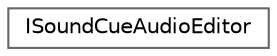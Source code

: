digraph "Graphical Class Hierarchy"
{
 // INTERACTIVE_SVG=YES
 // LATEX_PDF_SIZE
  bgcolor="transparent";
  edge [fontname=Helvetica,fontsize=10,labelfontname=Helvetica,labelfontsize=10];
  node [fontname=Helvetica,fontsize=10,shape=box,height=0.2,width=0.4];
  rankdir="LR";
  Node0 [id="Node000000",label="ISoundCueAudioEditor",height=0.2,width=0.4,color="grey40", fillcolor="white", style="filled",URL="$df/d3e/classISoundCueAudioEditor.html",tooltip="Interface for sound cue graph interaction with the AudioEditor module."];
}
